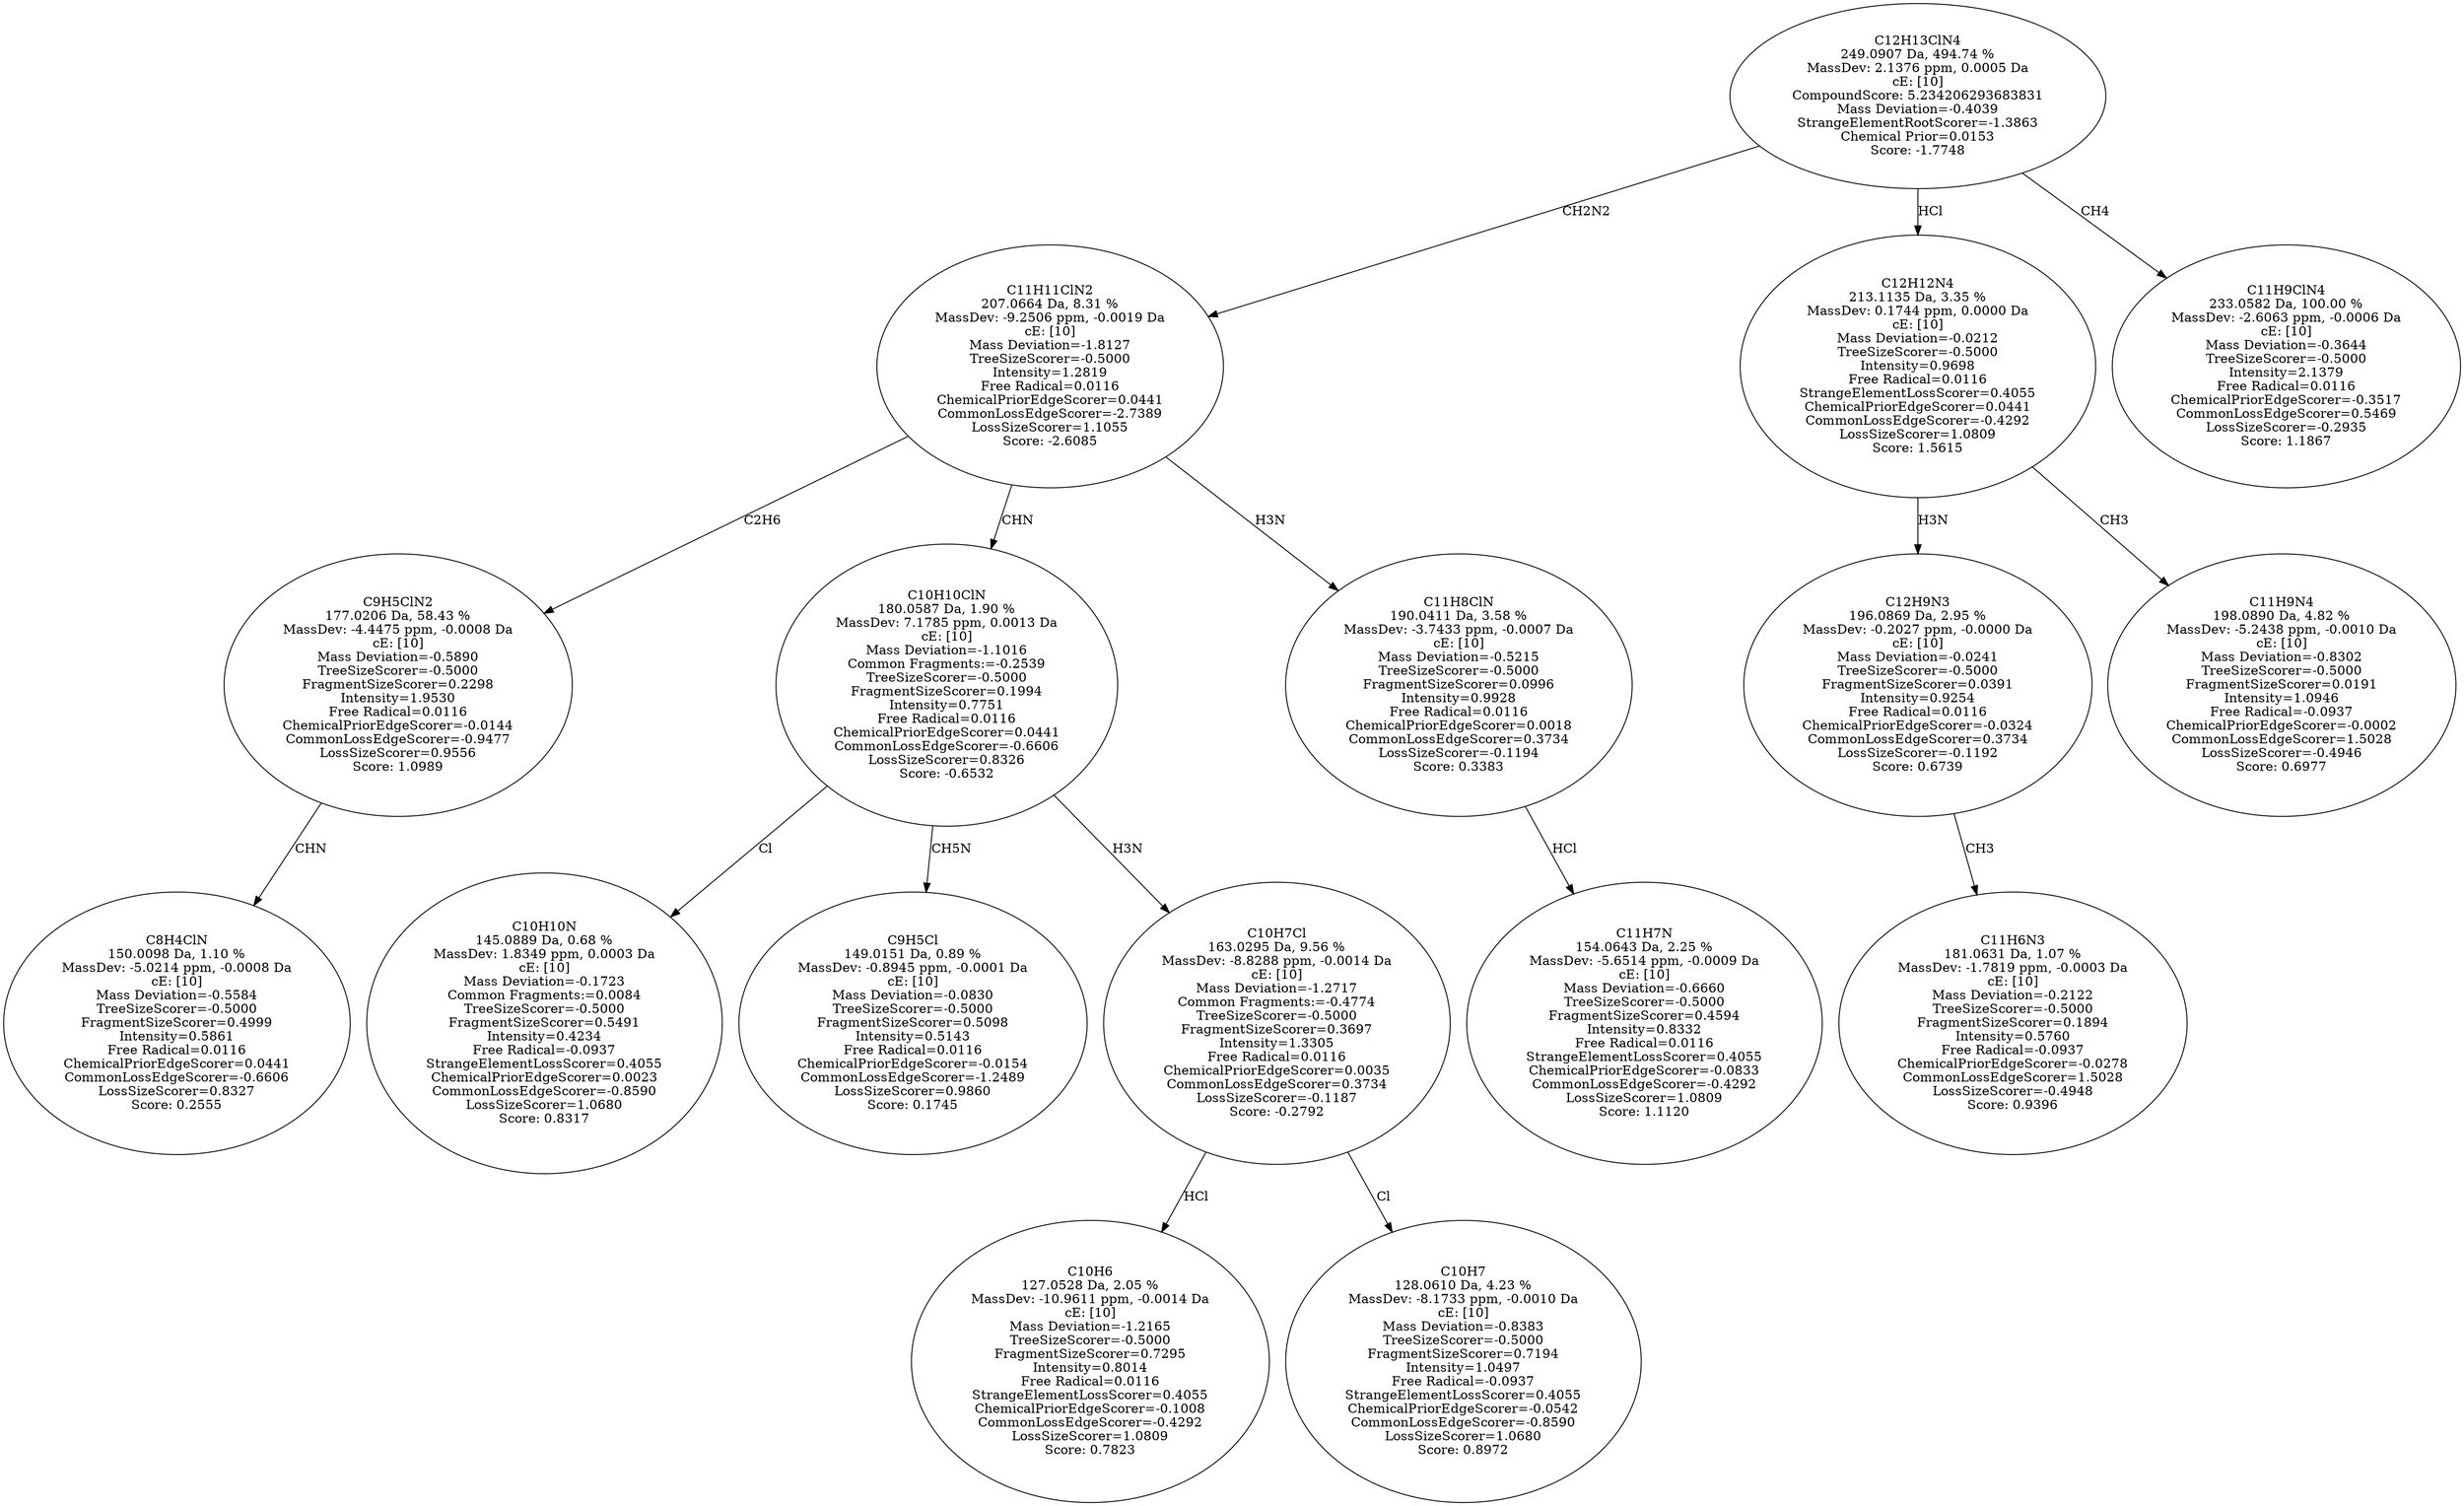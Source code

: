 strict digraph {
v1 [label="C8H4ClN\n150.0098 Da, 1.10 %\nMassDev: -5.0214 ppm, -0.0008 Da\ncE: [10]\nMass Deviation=-0.5584\nTreeSizeScorer=-0.5000\nFragmentSizeScorer=0.4999\nIntensity=0.5861\nFree Radical=0.0116\nChemicalPriorEdgeScorer=0.0441\nCommonLossEdgeScorer=-0.6606\nLossSizeScorer=0.8327\nScore: 0.2555"];
v2 [label="C9H5ClN2\n177.0206 Da, 58.43 %\nMassDev: -4.4475 ppm, -0.0008 Da\ncE: [10]\nMass Deviation=-0.5890\nTreeSizeScorer=-0.5000\nFragmentSizeScorer=0.2298\nIntensity=1.9530\nFree Radical=0.0116\nChemicalPriorEdgeScorer=-0.0144\nCommonLossEdgeScorer=-0.9477\nLossSizeScorer=0.9556\nScore: 1.0989"];
v3 [label="C10H10N\n145.0889 Da, 0.68 %\nMassDev: 1.8349 ppm, 0.0003 Da\ncE: [10]\nMass Deviation=-0.1723\nCommon Fragments:=0.0084\nTreeSizeScorer=-0.5000\nFragmentSizeScorer=0.5491\nIntensity=0.4234\nFree Radical=-0.0937\nStrangeElementLossScorer=0.4055\nChemicalPriorEdgeScorer=0.0023\nCommonLossEdgeScorer=-0.8590\nLossSizeScorer=1.0680\nScore: 0.8317"];
v4 [label="C9H5Cl\n149.0151 Da, 0.89 %\nMassDev: -0.8945 ppm, -0.0001 Da\ncE: [10]\nMass Deviation=-0.0830\nTreeSizeScorer=-0.5000\nFragmentSizeScorer=0.5098\nIntensity=0.5143\nFree Radical=0.0116\nChemicalPriorEdgeScorer=-0.0154\nCommonLossEdgeScorer=-1.2489\nLossSizeScorer=0.9860\nScore: 0.1745"];
v5 [label="C10H6\n127.0528 Da, 2.05 %\nMassDev: -10.9611 ppm, -0.0014 Da\ncE: [10]\nMass Deviation=-1.2165\nTreeSizeScorer=-0.5000\nFragmentSizeScorer=0.7295\nIntensity=0.8014\nFree Radical=0.0116\nStrangeElementLossScorer=0.4055\nChemicalPriorEdgeScorer=-0.1008\nCommonLossEdgeScorer=-0.4292\nLossSizeScorer=1.0809\nScore: 0.7823"];
v6 [label="C10H7\n128.0610 Da, 4.23 %\nMassDev: -8.1733 ppm, -0.0010 Da\ncE: [10]\nMass Deviation=-0.8383\nTreeSizeScorer=-0.5000\nFragmentSizeScorer=0.7194\nIntensity=1.0497\nFree Radical=-0.0937\nStrangeElementLossScorer=0.4055\nChemicalPriorEdgeScorer=-0.0542\nCommonLossEdgeScorer=-0.8590\nLossSizeScorer=1.0680\nScore: 0.8972"];
v7 [label="C10H7Cl\n163.0295 Da, 9.56 %\nMassDev: -8.8288 ppm, -0.0014 Da\ncE: [10]\nMass Deviation=-1.2717\nCommon Fragments:=-0.4774\nTreeSizeScorer=-0.5000\nFragmentSizeScorer=0.3697\nIntensity=1.3305\nFree Radical=0.0116\nChemicalPriorEdgeScorer=0.0035\nCommonLossEdgeScorer=0.3734\nLossSizeScorer=-0.1187\nScore: -0.2792"];
v8 [label="C10H10ClN\n180.0587 Da, 1.90 %\nMassDev: 7.1785 ppm, 0.0013 Da\ncE: [10]\nMass Deviation=-1.1016\nCommon Fragments:=-0.2539\nTreeSizeScorer=-0.5000\nFragmentSizeScorer=0.1994\nIntensity=0.7751\nFree Radical=0.0116\nChemicalPriorEdgeScorer=0.0441\nCommonLossEdgeScorer=-0.6606\nLossSizeScorer=0.8326\nScore: -0.6532"];
v9 [label="C11H7N\n154.0643 Da, 2.25 %\nMassDev: -5.6514 ppm, -0.0009 Da\ncE: [10]\nMass Deviation=-0.6660\nTreeSizeScorer=-0.5000\nFragmentSizeScorer=0.4594\nIntensity=0.8332\nFree Radical=0.0116\nStrangeElementLossScorer=0.4055\nChemicalPriorEdgeScorer=-0.0833\nCommonLossEdgeScorer=-0.4292\nLossSizeScorer=1.0809\nScore: 1.1120"];
v10 [label="C11H8ClN\n190.0411 Da, 3.58 %\nMassDev: -3.7433 ppm, -0.0007 Da\ncE: [10]\nMass Deviation=-0.5215\nTreeSizeScorer=-0.5000\nFragmentSizeScorer=0.0996\nIntensity=0.9928\nFree Radical=0.0116\nChemicalPriorEdgeScorer=0.0018\nCommonLossEdgeScorer=0.3734\nLossSizeScorer=-0.1194\nScore: 0.3383"];
v11 [label="C11H11ClN2\n207.0664 Da, 8.31 %\nMassDev: -9.2506 ppm, -0.0019 Da\ncE: [10]\nMass Deviation=-1.8127\nTreeSizeScorer=-0.5000\nIntensity=1.2819\nFree Radical=0.0116\nChemicalPriorEdgeScorer=0.0441\nCommonLossEdgeScorer=-2.7389\nLossSizeScorer=1.1055\nScore: -2.6085"];
v12 [label="C11H6N3\n181.0631 Da, 1.07 %\nMassDev: -1.7819 ppm, -0.0003 Da\ncE: [10]\nMass Deviation=-0.2122\nTreeSizeScorer=-0.5000\nFragmentSizeScorer=0.1894\nIntensity=0.5760\nFree Radical=-0.0937\nChemicalPriorEdgeScorer=-0.0278\nCommonLossEdgeScorer=1.5028\nLossSizeScorer=-0.4948\nScore: 0.9396"];
v13 [label="C12H9N3\n196.0869 Da, 2.95 %\nMassDev: -0.2027 ppm, -0.0000 Da\ncE: [10]\nMass Deviation=-0.0241\nTreeSizeScorer=-0.5000\nFragmentSizeScorer=0.0391\nIntensity=0.9254\nFree Radical=0.0116\nChemicalPriorEdgeScorer=-0.0324\nCommonLossEdgeScorer=0.3734\nLossSizeScorer=-0.1192\nScore: 0.6739"];
v14 [label="C11H9N4\n198.0890 Da, 4.82 %\nMassDev: -5.2438 ppm, -0.0010 Da\ncE: [10]\nMass Deviation=-0.8302\nTreeSizeScorer=-0.5000\nFragmentSizeScorer=0.0191\nIntensity=1.0946\nFree Radical=-0.0937\nChemicalPriorEdgeScorer=-0.0002\nCommonLossEdgeScorer=1.5028\nLossSizeScorer=-0.4946\nScore: 0.6977"];
v15 [label="C12H12N4\n213.1135 Da, 3.35 %\nMassDev: 0.1744 ppm, 0.0000 Da\ncE: [10]\nMass Deviation=-0.0212\nTreeSizeScorer=-0.5000\nIntensity=0.9698\nFree Radical=0.0116\nStrangeElementLossScorer=0.4055\nChemicalPriorEdgeScorer=0.0441\nCommonLossEdgeScorer=-0.4292\nLossSizeScorer=1.0809\nScore: 1.5615"];
v16 [label="C11H9ClN4\n233.0582 Da, 100.00 %\nMassDev: -2.6063 ppm, -0.0006 Da\ncE: [10]\nMass Deviation=-0.3644\nTreeSizeScorer=-0.5000\nIntensity=2.1379\nFree Radical=0.0116\nChemicalPriorEdgeScorer=-0.3517\nCommonLossEdgeScorer=0.5469\nLossSizeScorer=-0.2935\nScore: 1.1867"];
v17 [label="C12H13ClN4\n249.0907 Da, 494.74 %\nMassDev: 2.1376 ppm, 0.0005 Da\ncE: [10]\nCompoundScore: 5.234206293683831\nMass Deviation=-0.4039\nStrangeElementRootScorer=-1.3863\nChemical Prior=0.0153\nScore: -1.7748"];
v2 -> v1 [label="CHN"];
v11 -> v2 [label="C2H6"];
v8 -> v3 [label="Cl"];
v8 -> v4 [label="CH5N"];
v7 -> v5 [label="HCl"];
v7 -> v6 [label="Cl"];
v8 -> v7 [label="H3N"];
v11 -> v8 [label="CHN"];
v10 -> v9 [label="HCl"];
v11 -> v10 [label="H3N"];
v17 -> v11 [label="CH2N2"];
v13 -> v12 [label="CH3"];
v15 -> v13 [label="H3N"];
v15 -> v14 [label="CH3"];
v17 -> v15 [label="HCl"];
v17 -> v16 [label="CH4"];
}